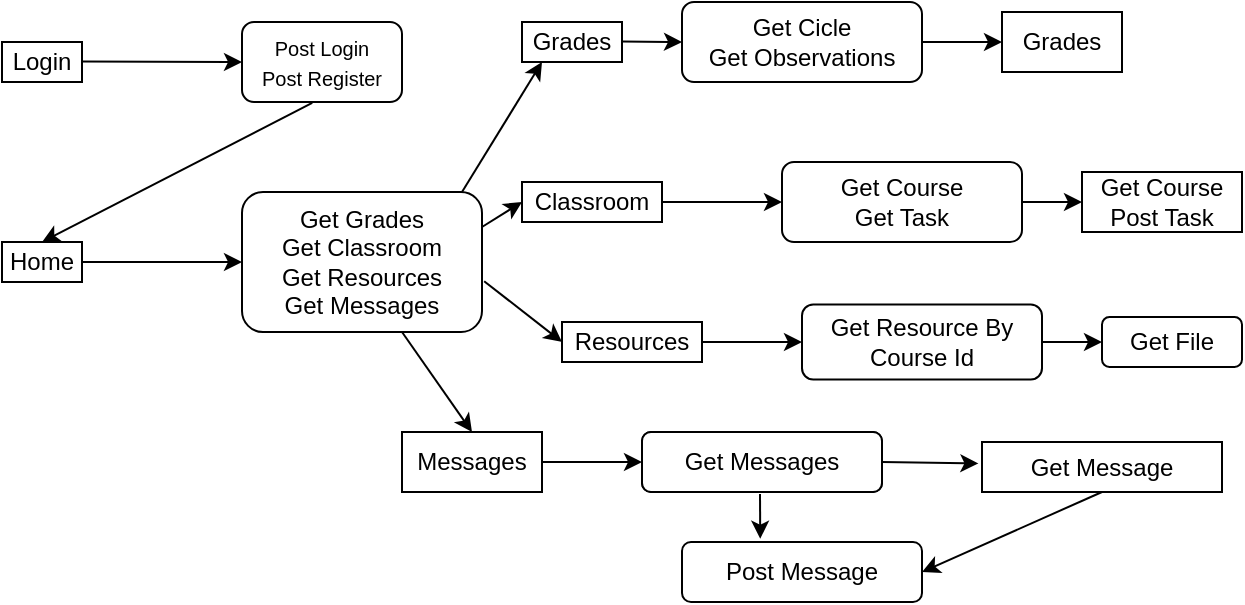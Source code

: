 <mxfile version="14.9.6" type="device" pages="2"><diagram id="q-5BHExl-NDTu3mh51S3" name="Student Routes (Front End)"><mxGraphModel dx="1326" dy="626" grid="1" gridSize="10" guides="1" tooltips="1" connect="1" arrows="1" fold="1" page="1" pageScale="1" pageWidth="850" pageHeight="1100" math="0" shadow="0"><root><mxCell id="0"/><mxCell id="1" parent="0"/><mxCell id="YenRr5ilSwAxz3-BM3f0-3" value="" style="endArrow=classic;html=1;" parent="1" edge="1"><mxGeometry width="50" height="50" relative="1" as="geometry"><mxPoint x="80" y="59.71" as="sourcePoint"/><mxPoint x="160" y="60" as="targetPoint"/><Array as="points"/></mxGeometry></mxCell><mxCell id="YenRr5ilSwAxz3-BM3f0-4" value="&lt;font style=&quot;font-size: 10px&quot;&gt;Post Login&lt;br&gt;Post Register&lt;/font&gt;" style="rounded=1;whiteSpace=wrap;html=1;" parent="1" vertex="1"><mxGeometry x="160" y="40" width="80" height="40" as="geometry"/></mxCell><mxCell id="YenRr5ilSwAxz3-BM3f0-8" value="Login" style="rounded=0;whiteSpace=wrap;html=1;" parent="1" vertex="1"><mxGeometry x="40" y="50" width="40" height="20" as="geometry"/></mxCell><mxCell id="YenRr5ilSwAxz3-BM3f0-9" value="Home" style="rounded=0;whiteSpace=wrap;html=1;" parent="1" vertex="1"><mxGeometry x="40" y="150" width="40" height="20" as="geometry"/></mxCell><mxCell id="YenRr5ilSwAxz3-BM3f0-13" value="Get Grades&lt;br&gt;Get Classroom&lt;br&gt;Get Resources&lt;br&gt;Get Messages" style="rounded=1;whiteSpace=wrap;html=1;" parent="1" vertex="1"><mxGeometry x="160" y="125" width="120" height="70" as="geometry"/></mxCell><mxCell id="YenRr5ilSwAxz3-BM3f0-14" value="Grades" style="rounded=0;whiteSpace=wrap;html=1;" parent="1" vertex="1"><mxGeometry x="300" y="40" width="50" height="20" as="geometry"/></mxCell><mxCell id="YenRr5ilSwAxz3-BM3f0-16" value="" style="endArrow=classic;html=1;entryX=0;entryY=0.5;entryDx=0;entryDy=0;" parent="1" target="YenRr5ilSwAxz3-BM3f0-17" edge="1"><mxGeometry width="50" height="50" relative="1" as="geometry"><mxPoint x="350" y="49.71" as="sourcePoint"/><mxPoint x="430" y="50" as="targetPoint"/></mxGeometry></mxCell><mxCell id="YenRr5ilSwAxz3-BM3f0-17" value="Get Cicle&lt;br&gt;Get Observations" style="rounded=1;whiteSpace=wrap;html=1;" parent="1" vertex="1"><mxGeometry x="380" y="30" width="120" height="40" as="geometry"/></mxCell><mxCell id="YenRr5ilSwAxz3-BM3f0-18" value="Classroom" style="rounded=0;whiteSpace=wrap;html=1;" parent="1" vertex="1"><mxGeometry x="300" y="120" width="70" height="20" as="geometry"/></mxCell><mxCell id="YenRr5ilSwAxz3-BM3f0-19" value="" style="endArrow=classic;html=1;entryX=0;entryY=0.5;entryDx=0;entryDy=0;exitX=1;exitY=0.5;exitDx=0;exitDy=0;" parent="1" source="YenRr5ilSwAxz3-BM3f0-18" target="YenRr5ilSwAxz3-BM3f0-20" edge="1"><mxGeometry width="50" height="50" relative="1" as="geometry"><mxPoint x="370" y="139.71" as="sourcePoint"/><mxPoint x="420" y="140" as="targetPoint"/></mxGeometry></mxCell><mxCell id="YenRr5ilSwAxz3-BM3f0-20" value="Get Course&lt;br&gt;Get Task" style="rounded=1;whiteSpace=wrap;html=1;" parent="1" vertex="1"><mxGeometry x="430" y="110" width="120" height="40" as="geometry"/></mxCell><mxCell id="YenRr5ilSwAxz3-BM3f0-22" value="" style="endArrow=classic;html=1;" parent="1" edge="1"><mxGeometry width="50" height="50" relative="1" as="geometry"><mxPoint x="270" y="125" as="sourcePoint"/><mxPoint x="310" y="60" as="targetPoint"/><Array as="points"><mxPoint x="310" y="60"/></Array></mxGeometry></mxCell><mxCell id="YenRr5ilSwAxz3-BM3f0-26" value="" style="endArrow=classic;html=1;entryX=0;entryY=0.5;entryDx=0;entryDy=0;exitX=1;exitY=0.25;exitDx=0;exitDy=0;" parent="1" source="YenRr5ilSwAxz3-BM3f0-13" target="YenRr5ilSwAxz3-BM3f0-18" edge="1"><mxGeometry width="50" height="50" relative="1" as="geometry"><mxPoint x="280" y="159.43" as="sourcePoint"/><mxPoint x="340" y="159.72" as="targetPoint"/></mxGeometry></mxCell><mxCell id="YenRr5ilSwAxz3-BM3f0-28" value="" style="endArrow=classic;html=1;exitX=1;exitY=0.5;exitDx=0;exitDy=0;entryX=0;entryY=0.5;entryDx=0;entryDy=0;" parent="1" source="YenRr5ilSwAxz3-BM3f0-20" edge="1"><mxGeometry width="50" height="50" relative="1" as="geometry"><mxPoint x="550" y="140" as="sourcePoint"/><mxPoint x="580.0" y="130" as="targetPoint"/><Array as="points"/></mxGeometry></mxCell><mxCell id="YenRr5ilSwAxz3-BM3f0-32" value="Resources" style="rounded=0;whiteSpace=wrap;html=1;" parent="1" vertex="1"><mxGeometry x="320" y="190" width="70" height="20" as="geometry"/></mxCell><mxCell id="YenRr5ilSwAxz3-BM3f0-34" value="" style="endArrow=classic;html=1;entryX=0;entryY=0.5;entryDx=0;entryDy=0;exitX=1.009;exitY=0.637;exitDx=0;exitDy=0;exitPerimeter=0;" parent="1" source="YenRr5ilSwAxz3-BM3f0-13" target="YenRr5ilSwAxz3-BM3f0-32" edge="1"><mxGeometry width="50" height="50" relative="1" as="geometry"><mxPoint x="290" y="177.5" as="sourcePoint"/><mxPoint x="310" y="170" as="targetPoint"/></mxGeometry></mxCell><mxCell id="YenRr5ilSwAxz3-BM3f0-35" value="" style="endArrow=classic;html=1;exitX=1;exitY=0.5;exitDx=0;exitDy=0;entryX=0;entryY=0.5;entryDx=0;entryDy=0;" parent="1" source="YenRr5ilSwAxz3-BM3f0-32" target="YenRr5ilSwAxz3-BM3f0-36" edge="1"><mxGeometry width="50" height="50" relative="1" as="geometry"><mxPoint x="375" y="240" as="sourcePoint"/><mxPoint x="410" y="210" as="targetPoint"/></mxGeometry></mxCell><mxCell id="YenRr5ilSwAxz3-BM3f0-36" value="Get Resource By Course Id" style="rounded=1;whiteSpace=wrap;html=1;" parent="1" vertex="1"><mxGeometry x="440" y="181.25" width="120" height="37.5" as="geometry"/></mxCell><mxCell id="YenRr5ilSwAxz3-BM3f0-38" value="" style="endArrow=classic;html=1;entryX=0;entryY=0.5;entryDx=0;entryDy=0;exitX=1;exitY=0.5;exitDx=0;exitDy=0;" parent="1" source="YenRr5ilSwAxz3-BM3f0-36" target="YenRr5ilSwAxz3-BM3f0-39" edge="1"><mxGeometry width="50" height="50" relative="1" as="geometry"><mxPoint x="550" y="210" as="sourcePoint"/><mxPoint x="600" y="160" as="targetPoint"/></mxGeometry></mxCell><mxCell id="YenRr5ilSwAxz3-BM3f0-39" value="Get File" style="rounded=1;whiteSpace=wrap;html=1;" parent="1" vertex="1"><mxGeometry x="590" y="187.5" width="70" height="25" as="geometry"/></mxCell><mxCell id="YenRr5ilSwAxz3-BM3f0-40" value="" style="endArrow=classic;html=1;exitX=1.009;exitY=0.637;exitDx=0;exitDy=0;exitPerimeter=0;entryX=0.5;entryY=0;entryDx=0;entryDy=0;" parent="1" target="oAP7a-VXszPaaz_Bpuym-1" edge="1"><mxGeometry width="50" height="50" relative="1" as="geometry"><mxPoint x="240.0" y="195.0" as="sourcePoint"/><mxPoint x="255.44" y="244.7" as="targetPoint"/></mxGeometry></mxCell><mxCell id="YenRr5ilSwAxz3-BM3f0-42" value="" style="endArrow=classic;html=1;exitX=1;exitY=0.5;exitDx=0;exitDy=0;entryX=0;entryY=0.5;entryDx=0;entryDy=0;" parent="1" source="oAP7a-VXszPaaz_Bpuym-1" target="YenRr5ilSwAxz3-BM3f0-43" edge="1"><mxGeometry width="50" height="50" relative="1" as="geometry"><mxPoint x="320" y="260" as="sourcePoint"/><mxPoint x="360" y="260" as="targetPoint"/></mxGeometry></mxCell><mxCell id="YenRr5ilSwAxz3-BM3f0-43" value="Get Messages" style="rounded=1;whiteSpace=wrap;html=1;" parent="1" vertex="1"><mxGeometry x="360" y="245" width="120" height="30" as="geometry"/></mxCell><mxCell id="YenRr5ilSwAxz3-BM3f0-45" value="Get Message" style="rounded=0;whiteSpace=wrap;html=1;" parent="1" vertex="1"><mxGeometry x="530" y="250" width="120" height="25" as="geometry"/></mxCell><mxCell id="YenRr5ilSwAxz3-BM3f0-46" value="" style="endArrow=classic;html=1;exitX=1;exitY=0.5;exitDx=0;exitDy=0;entryX=-0.015;entryY=0.429;entryDx=0;entryDy=0;entryPerimeter=0;" parent="1" source="YenRr5ilSwAxz3-BM3f0-43" target="YenRr5ilSwAxz3-BM3f0-45" edge="1"><mxGeometry width="50" height="50" relative="1" as="geometry"><mxPoint x="490" y="310" as="sourcePoint"/><mxPoint x="540" y="260" as="targetPoint"/></mxGeometry></mxCell><mxCell id="YenRr5ilSwAxz3-BM3f0-47" value="" style="endArrow=classic;html=1;entryX=1;entryY=0.5;entryDx=0;entryDy=0;exitX=0.5;exitY=1;exitDx=0;exitDy=0;" parent="1" source="YenRr5ilSwAxz3-BM3f0-45" target="YenRr5ilSwAxz3-BM3f0-48" edge="1"><mxGeometry width="50" height="50" relative="1" as="geometry"><mxPoint x="580" y="275" as="sourcePoint"/><mxPoint x="582" y="340" as="targetPoint"/></mxGeometry></mxCell><mxCell id="YenRr5ilSwAxz3-BM3f0-48" value="Post Message" style="rounded=1;whiteSpace=wrap;html=1;" parent="1" vertex="1"><mxGeometry x="380" y="300" width="120" height="30" as="geometry"/></mxCell><mxCell id="YenRr5ilSwAxz3-BM3f0-50" value="" style="endArrow=classic;html=1;exitX=1;exitY=0.5;exitDx=0;exitDy=0;" parent="1" source="YenRr5ilSwAxz3-BM3f0-9" edge="1"><mxGeometry width="50" height="50" relative="1" as="geometry"><mxPoint x="90" y="190" as="sourcePoint"/><mxPoint x="160" y="160" as="targetPoint"/></mxGeometry></mxCell><mxCell id="YenRr5ilSwAxz3-BM3f0-51" value="" style="endArrow=classic;html=1;exitX=0.439;exitY=1.01;exitDx=0;exitDy=0;exitPerimeter=0;entryX=0.5;entryY=0;entryDx=0;entryDy=0;" parent="1" source="YenRr5ilSwAxz3-BM3f0-4" target="YenRr5ilSwAxz3-BM3f0-9" edge="1"><mxGeometry width="50" height="50" relative="1" as="geometry"><mxPoint x="70" y="140" as="sourcePoint"/><mxPoint x="120" y="90" as="targetPoint"/></mxGeometry></mxCell><mxCell id="0JA69y3AWq8WVa9TMzsb-1" value="Get Course&lt;br&gt;Post Task" style="rounded=0;whiteSpace=wrap;html=1;" parent="1" vertex="1"><mxGeometry x="580" y="115" width="80" height="30" as="geometry"/></mxCell><mxCell id="0JA69y3AWq8WVa9TMzsb-3" value="" style="endArrow=classic;html=1;exitX=1;exitY=0.5;exitDx=0;exitDy=0;entryX=0;entryY=0.5;entryDx=0;entryDy=0;" parent="1" source="YenRr5ilSwAxz3-BM3f0-17" target="0JA69y3AWq8WVa9TMzsb-4" edge="1"><mxGeometry width="50" height="50" relative="1" as="geometry"><mxPoint x="500" y="70" as="sourcePoint"/><mxPoint x="540" y="50" as="targetPoint"/></mxGeometry></mxCell><mxCell id="0JA69y3AWq8WVa9TMzsb-4" value="Grades" style="rounded=0;whiteSpace=wrap;html=1;" parent="1" vertex="1"><mxGeometry x="540" y="35" width="60" height="30" as="geometry"/></mxCell><mxCell id="oAP7a-VXszPaaz_Bpuym-1" value="Messages" style="rounded=0;whiteSpace=wrap;html=1;" parent="1" vertex="1"><mxGeometry x="240" y="245" width="70" height="30" as="geometry"/></mxCell><mxCell id="oAP7a-VXszPaaz_Bpuym-2" value="" style="endArrow=classic;html=1;entryX=0.326;entryY=-0.055;entryDx=0;entryDy=0;entryPerimeter=0;" parent="1" target="YenRr5ilSwAxz3-BM3f0-48" edge="1"><mxGeometry width="50" height="50" relative="1" as="geometry"><mxPoint x="419" y="276" as="sourcePoint"/><mxPoint x="340" y="300" as="targetPoint"/></mxGeometry></mxCell><mxCell id="mvgwuF2UsSoPG01fxxrD-1" value="Get Messages" style="rounded=1;whiteSpace=wrap;html=1;" parent="1" vertex="1"><mxGeometry x="360" y="245" width="120" height="30" as="geometry"/></mxCell></root></mxGraphModel></diagram><diagram id="ymk9KxmaDtmJIx1-prQM" name="Admin - Proffessor Routes (Front End)"><mxGraphModel dx="1326" dy="626" grid="1" gridSize="10" guides="1" tooltips="1" connect="1" arrows="1" fold="1" page="1" pageScale="1" pageWidth="850" pageHeight="1100" math="0" shadow="0"><root><mxCell id="49Sy0nCu1BlWEhLFskuY-0"/><mxCell id="49Sy0nCu1BlWEhLFskuY-1" parent="49Sy0nCu1BlWEhLFskuY-0"/><mxCell id="mQJbN-8JM4gd5WOQEqcY-0" value="Login" style="rounded=0;whiteSpace=wrap;html=1;" parent="49Sy0nCu1BlWEhLFskuY-1" vertex="1"><mxGeometry x="40" y="40" width="60" height="30" as="geometry"/></mxCell><mxCell id="mQJbN-8JM4gd5WOQEqcY-1" value="Post Login&lt;br&gt;Post Register" style="rounded=1;whiteSpace=wrap;html=1;" parent="49Sy0nCu1BlWEhLFskuY-1" vertex="1"><mxGeometry x="150" y="30" width="120" height="50" as="geometry"/></mxCell><mxCell id="mQJbN-8JM4gd5WOQEqcY-2" value="" style="endArrow=classic;html=1;entryX=0;entryY=0.5;entryDx=0;entryDy=0;exitX=1;exitY=0.5;exitDx=0;exitDy=0;" parent="49Sy0nCu1BlWEhLFskuY-1" source="mQJbN-8JM4gd5WOQEqcY-0" target="mQJbN-8JM4gd5WOQEqcY-1" edge="1"><mxGeometry width="50" height="50" relative="1" as="geometry"><mxPoint x="80" y="140" as="sourcePoint"/><mxPoint x="130" y="90" as="targetPoint"/></mxGeometry></mxCell><mxCell id="mQJbN-8JM4gd5WOQEqcY-3" value="" style="endArrow=classic;html=1;entryX=0.578;entryY=0.014;entryDx=0;entryDy=0;entryPerimeter=0;" parent="49Sy0nCu1BlWEhLFskuY-1" target="mQJbN-8JM4gd5WOQEqcY-4" edge="1"><mxGeometry width="50" height="50" relative="1" as="geometry"><mxPoint x="200" y="80" as="sourcePoint"/><mxPoint x="140" y="130" as="targetPoint"/></mxGeometry></mxCell><mxCell id="mQJbN-8JM4gd5WOQEqcY-4" value="Home" style="rounded=0;whiteSpace=wrap;html=1;" parent="49Sy0nCu1BlWEhLFskuY-1" vertex="1"><mxGeometry x="40" y="120" width="70" height="30" as="geometry"/></mxCell><mxCell id="n-j-5YJPO3PrRugZDFeL-0" value="Get / Post Classroom&lt;br&gt;Get / Post&amp;nbsp;Resources&lt;br&gt;Get / Post Messages" style="rounded=1;whiteSpace=wrap;html=1;" parent="49Sy0nCu1BlWEhLFskuY-1" vertex="1"><mxGeometry x="135" y="130" width="150" height="60" as="geometry"/></mxCell><mxCell id="n-j-5YJPO3PrRugZDFeL-1" value="" style="endArrow=classic;html=1;entryX=0;entryY=0.5;entryDx=0;entryDy=0;exitX=1;exitY=0.5;exitDx=0;exitDy=0;" parent="49Sy0nCu1BlWEhLFskuY-1" source="mQJbN-8JM4gd5WOQEqcY-4" target="n-j-5YJPO3PrRugZDFeL-0" edge="1"><mxGeometry width="50" height="50" relative="1" as="geometry"><mxPoint x="100" y="200" as="sourcePoint"/><mxPoint x="150" y="150" as="targetPoint"/></mxGeometry></mxCell><mxCell id="b_hrRRsRwmRIjyB2e3p7-0" value="" style="endArrow=classic;html=1;exitX=1;exitY=0.5;exitDx=0;exitDy=0;entryX=0;entryY=0.5;entryDx=0;entryDy=0;" parent="49Sy0nCu1BlWEhLFskuY-1" source="fUAcFiBVv7mDMx86e_bH-0" target="b_hrRRsRwmRIjyB2e3p7-2" edge="1"><mxGeometry width="50" height="50" relative="1" as="geometry"><mxPoint x="280" y="190" as="sourcePoint"/><mxPoint x="360" y="110" as="targetPoint"/></mxGeometry></mxCell><mxCell id="b_hrRRsRwmRIjyB2e3p7-2" value="Get Tasks&amp;nbsp;&lt;br&gt;Post Taks" style="rounded=1;whiteSpace=wrap;html=1;" parent="49Sy0nCu1BlWEhLFskuY-1" vertex="1"><mxGeometry x="425" y="87.5" width="80" height="40" as="geometry"/></mxCell><mxCell id="fUAcFiBVv7mDMx86e_bH-0" value="Classroom" style="rounded=0;whiteSpace=wrap;html=1;" parent="49Sy0nCu1BlWEhLFskuY-1" vertex="1"><mxGeometry x="310" y="95" width="80" height="25" as="geometry"/></mxCell><mxCell id="fUAcFiBVv7mDMx86e_bH-1" value="" style="endArrow=classic;html=1;exitX=1;exitY=0.25;exitDx=0;exitDy=0;entryX=0;entryY=0.5;entryDx=0;entryDy=0;" parent="49Sy0nCu1BlWEhLFskuY-1" source="n-j-5YJPO3PrRugZDFeL-0" target="fUAcFiBVv7mDMx86e_bH-0" edge="1"><mxGeometry width="50" height="50" relative="1" as="geometry"><mxPoint x="290" y="180" as="sourcePoint"/><mxPoint x="340" y="130" as="targetPoint"/></mxGeometry></mxCell><mxCell id="RSnW4m-M74hSrLHXlfvE-0" value="Resources" style="rounded=0;whiteSpace=wrap;html=1;" parent="49Sy0nCu1BlWEhLFskuY-1" vertex="1"><mxGeometry x="310" y="165" width="80" height="30" as="geometry"/></mxCell><mxCell id="RSnW4m-M74hSrLHXlfvE-2" value="" style="endArrow=classic;html=1;exitX=1;exitY=0.5;exitDx=0;exitDy=0;entryX=0;entryY=0.5;entryDx=0;entryDy=0;" parent="49Sy0nCu1BlWEhLFskuY-1" source="n-j-5YJPO3PrRugZDFeL-0" target="RSnW4m-M74hSrLHXlfvE-0" edge="1"><mxGeometry width="50" height="50" relative="1" as="geometry"><mxPoint x="280" y="170" as="sourcePoint"/><mxPoint x="330" y="120" as="targetPoint"/></mxGeometry></mxCell><mxCell id="RSnW4m-M74hSrLHXlfvE-3" value="Get Resources By Proffesor Id&amp;nbsp;&lt;br&gt;Post Resource" style="rounded=1;whiteSpace=wrap;html=1;" parent="49Sy0nCu1BlWEhLFskuY-1" vertex="1"><mxGeometry x="425" y="160" width="185" height="40" as="geometry"/></mxCell><mxCell id="RSnW4m-M74hSrLHXlfvE-4" value="" style="endArrow=classic;html=1;entryX=0;entryY=0.5;entryDx=0;entryDy=0;exitX=1;exitY=0.5;exitDx=0;exitDy=0;" parent="49Sy0nCu1BlWEhLFskuY-1" source="RSnW4m-M74hSrLHXlfvE-0" target="RSnW4m-M74hSrLHXlfvE-3" edge="1"><mxGeometry width="50" height="50" relative="1" as="geometry"><mxPoint x="390" y="175" as="sourcePoint"/><mxPoint x="425" y="174.66" as="targetPoint"/></mxGeometry></mxCell><mxCell id="RSnW4m-M74hSrLHXlfvE-5" value="" style="endArrow=classic;html=1;exitX=0.597;exitY=1.024;exitDx=0;exitDy=0;exitPerimeter=0;entryX=0;entryY=0.5;entryDx=0;entryDy=0;" parent="49Sy0nCu1BlWEhLFskuY-1" source="n-j-5YJPO3PrRugZDFeL-0" target="RSnW4m-M74hSrLHXlfvE-6" edge="1"><mxGeometry width="50" height="50" relative="1" as="geometry"><mxPoint x="220" y="280" as="sourcePoint"/><mxPoint x="270" y="240" as="targetPoint"/></mxGeometry></mxCell><mxCell id="RSnW4m-M74hSrLHXlfvE-6" value="Messages" style="rounded=0;whiteSpace=wrap;html=1;" parent="49Sy0nCu1BlWEhLFskuY-1" vertex="1"><mxGeometry x="240" y="240" width="80" height="30" as="geometry"/></mxCell><mxCell id="qBGu6vYTE0b6ATRuMBQj-0" value="Get Message" style="rounded=0;whiteSpace=wrap;html=1;" parent="49Sy0nCu1BlWEhLFskuY-1" vertex="1"><mxGeometry x="530" y="242.5" width="120" height="25" as="geometry"/></mxCell><mxCell id="qBGu6vYTE0b6ATRuMBQj-1" value="Post Message" style="rounded=1;whiteSpace=wrap;html=1;" parent="49Sy0nCu1BlWEhLFskuY-1" vertex="1"><mxGeometry x="410" y="310" width="120" height="30" as="geometry"/></mxCell><mxCell id="qBGu6vYTE0b6ATRuMBQj-2" value="Get Messages" style="rounded=1;whiteSpace=wrap;html=1;" parent="49Sy0nCu1BlWEhLFskuY-1" vertex="1"><mxGeometry x="360" y="240" width="120" height="30" as="geometry"/></mxCell><mxCell id="F4gJVCPR3Fcay7aUEIsV-0" value="" style="endArrow=classic;html=1;entryX=0;entryY=0.5;entryDx=0;entryDy=0;exitX=1;exitY=0.5;exitDx=0;exitDy=0;" parent="49Sy0nCu1BlWEhLFskuY-1" source="RSnW4m-M74hSrLHXlfvE-6" target="qBGu6vYTE0b6ATRuMBQj-2" edge="1"><mxGeometry width="50" height="50" relative="1" as="geometry"><mxPoint x="340" y="235" as="sourcePoint"/><mxPoint x="360" y="270" as="targetPoint"/></mxGeometry></mxCell><mxCell id="F4gJVCPR3Fcay7aUEIsV-1" value="" style="endArrow=classic;html=1;entryX=0;entryY=0.5;entryDx=0;entryDy=0;exitX=1;exitY=0.5;exitDx=0;exitDy=0;" parent="49Sy0nCu1BlWEhLFskuY-1" source="qBGu6vYTE0b6ATRuMBQj-2" target="qBGu6vYTE0b6ATRuMBQj-0" edge="1"><mxGeometry width="50" height="50" relative="1" as="geometry"><mxPoint x="480" y="234.66" as="sourcePoint"/><mxPoint x="510" y="234.66" as="targetPoint"/></mxGeometry></mxCell><mxCell id="F4gJVCPR3Fcay7aUEIsV-3" value="" style="endArrow=classic;html=1;entryX=0.337;entryY=0.02;entryDx=0;entryDy=0;exitX=0.5;exitY=1;exitDx=0;exitDy=0;entryPerimeter=0;" parent="49Sy0nCu1BlWEhLFskuY-1" source="qBGu6vYTE0b6ATRuMBQj-2" target="qBGu6vYTE0b6ATRuMBQj-1" edge="1"><mxGeometry width="50" height="50" relative="1" as="geometry"><mxPoint x="410" y="260" as="sourcePoint"/><mxPoint x="440" y="260" as="targetPoint"/></mxGeometry></mxCell><mxCell id="F4gJVCPR3Fcay7aUEIsV-4" value="" style="endArrow=classic;html=1;entryX=1;entryY=0.5;entryDx=0;entryDy=0;exitX=0.5;exitY=1;exitDx=0;exitDy=0;" parent="49Sy0nCu1BlWEhLFskuY-1" source="qBGu6vYTE0b6ATRuMBQj-0" target="qBGu6vYTE0b6ATRuMBQj-1" edge="1"><mxGeometry width="50" height="50" relative="1" as="geometry"><mxPoint x="360" y="265" as="sourcePoint"/><mxPoint x="390" y="265" as="targetPoint"/></mxGeometry></mxCell></root></mxGraphModel></diagram></mxfile>